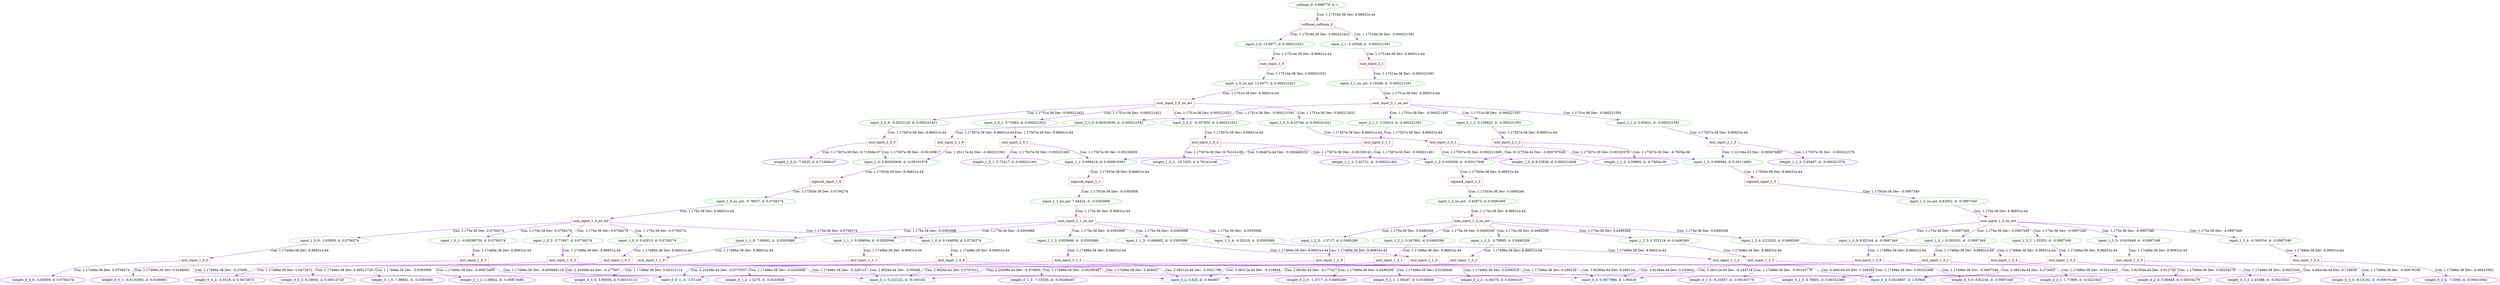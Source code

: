 digraph G {
0 [label="softmax_0: 0.999778, d: 1", shape=oval, color=limegreen];
1 [label="softmax_softmax_0", shape=box, color=tomato];
2 [label="input_2_0: 13.6077, d: 0.000221621", shape=oval, color=limegreen];
3 [label="sum_input_2_0", shape=box, color=tomato];
4 [label="input_2_0_no_act: 13.6077, d: 0.000221621", shape=oval, color=limegreen];
5 [label="sum_input_2_0_no_act", shape=box, color=tomato];
6 [label="input_2_0_0: -0.0232125, d: 0.000221621", shape=oval, color=limegreen];
7 [label="mul_input_2_0_0", shape=box, color=tomato];
8 [label="weight_1_0_0: -7.6625, d: 6.71369e-07", shape=oval, color=darkviolet];
9 [label="input_1_0: 0.00302936, d: -0.00191976", shape=oval, color=limegreen];
10 [label="sigmoid_input_1_0", shape=box, color=tomato];
11 [label="input_1_0_no_act: -5.79637, d: 0.0756274", shape=oval, color=limegreen];
12 [label="sum_input_1_0_no_act", shape=box, color=tomato];
13 [label="input_1_0_0: -3.65859, d: 0.0756274", shape=oval, color=limegreen];
14 [label="mul_input_1_0_0", shape=box, color=tomato];
15 [label="weight_0_0_0: -3.65859, d: 0.0756274", shape=oval, color=darkviolet];
16 [label="input_0_0: 1, d: -1.51149", shape=oval, color=dodgerblue];
17 [label="input_1_0_1: -0.00289759, d: 0.0756274", shape=oval, color=limegreen];
18 [label="mul_input_1_0_1", shape=box, color=tomato];
19 [label="weight_0_0_1: -0.0130392, d: 0.0168061", shape=oval, color=darkviolet];
20 [label="input_0_1: 0.222222, d: -0.156192", shape=oval, color=dodgerblue];
21 [label="input_1_0_2: -2.71987, d: 0.0756274", shape=oval, color=limegreen];
22 [label="mul_input_1_0_2", shape=box, color=tomato];
23 [label="weight_0_0_2: -4.3518, d: 0.0472672", shape=oval, color=darkviolet];
24 [label="input_0_2: 0.625, d: -0.844857", shape=oval, color=dodgerblue];
25 [label="input_1_0_3: 0.42013, d: 0.0756274", shape=oval, color=limegreen];
26 [label="mul_input_1_0_3", shape=box, color=tomato];
27 [label="weight_0_0_3: 6.19692, d: 0.00512728", shape=oval, color=darkviolet];
28 [label="input_0_3: 0.0677966, d: 1.90418", shape=oval, color=dodgerblue];
29 [label="input_1_0_4: 0.164858, d: 0.0756274", shape=oval, color=limegreen];
30 [label="mul_input_1_0_4", shape=box, color=tomato];
31 [label="weight_0_0_4: 3.95658, d: 0.00315114", shape=oval, color=darkviolet];
32 [label="input_0_4: 0.0416667, d: 1.53946", shape=oval, color=dodgerblue];
33 [label="input_2_0_1: 5.72083, d: 0.000221621", shape=oval, color=limegreen];
34 [label="mul_input_2_0_1", shape=box, color=tomato];
35 [label="weight_1_0_1: 5.72417, d: 0.000221491", shape=oval, color=darkviolet];
36 [label="input_1_1: 0.999416, d: 0.000819363", shape=oval, color=limegreen];
37 [label="sigmoid_input_1_1", shape=box, color=tomato];
38 [label="input_1_1_no_act: 7.44424, d: -0.0393068", shape=oval, color=limegreen];
39 [label="sum_input_1_1_no_act", shape=box, color=tomato];
40 [label="input_1_1_0: 7.06842, d: -0.0393068", shape=oval, color=limegreen];
41 [label="mul_input_1_1_0", shape=box, color=tomato];
42 [label="weight_0_1_0: 7.06842, d: -0.0393068", shape=oval, color=darkviolet];
43 [label="input_1_1_1: 0.308004, d: -0.0393068", shape=oval, color=limegreen];
44 [label="mul_input_1_1_1", shape=box, color=tomato];
45 [label="weight_0_1_1: 1.38602, d: -0.00873485", shape=oval, color=darkviolet];
46 [label="input_1_1_2: 0.829689, d: -0.0393068", shape=oval, color=limegreen];
47 [label="mul_input_1_1_2", shape=box, color=tomato];
48 [label="weight_0_1_2: 1.3275, d: -0.0245668", shape=oval, color=darkviolet];
49 [label="input_1_1_3: -0.498682, d: -0.0393068", shape=oval, color=limegreen];
50 [label="mul_input_1_1_3", shape=box, color=tomato];
51 [label="weight_0_1_3: -7.35556, d: -0.00266487", shape=oval, color=darkviolet];
52 [label="input_1_1_4: -0.26319, d: -0.0393068", shape=oval, color=limegreen];
53 [label="mul_input_1_1_4", shape=box, color=tomato];
54 [label="weight_0_1_4: -6.31657, d: -0.00163778", shape=oval, color=darkviolet];
55 [label="input_2_0_2: -0.327835, d: 0.000221621", shape=oval, color=limegreen];
56 [label="mul_input_2_0_2", shape=box, color=tomato];
57 [label="weight_1_0_2: -10.7455, d: 6.76141e-06", shape=oval, color=darkviolet];
58 [label="input_1_2: 0.030509, d: -0.00317908", shape=oval, color=limegreen];
59 [label="sigmoid_input_1_2", shape=box, color=tomato];
60 [label="input_1_2_no_act: -3.45875, d: 0.0490269", shape=oval, color=limegreen];
61 [label="sum_input_1_2_no_act", shape=box, color=tomato];
62 [label="input_1_2_0: -1.5717, d: 0.0490269", shape=oval, color=limegreen];
63 [label="mul_input_1_2_0", shape=box, color=tomato];
64 [label="weight_0_2_0: -1.5717, d: 0.0490269", shape=oval, color=darkviolet];
65 [label="input_1_2_1: 0.347661, d: 0.0490269", shape=oval, color=limegreen];
66 [label="mul_input_1_2_1", shape=box, color=tomato];
67 [label="weight_0_2_1: 1.56447, d: 0.0108949", shape=oval, color=darkviolet];
68 [label="input_1_2_2: -2.78985, d: 0.0490269", shape=oval, color=limegreen];
69 [label="mul_input_1_2_2", shape=box, color=tomato];
70 [label="weight_0_2_2: -4.46375, d: 0.0306418", shape=oval, color=darkviolet];
71 [label="input_1_2_3: 0.323119, d: 0.0490269", shape=oval, color=limegreen];
72 [label="mul_input_1_2_3", shape=box, color=tomato];
73 [label="weight_0_2_3: 4.76601, d: 0.00332386", shape=oval, color=darkviolet];
74 [label="input_1_2_4: 0.23202, d: 0.0490269", shape=oval, color=limegreen];
75 [label="mul_input_1_2_4", shape=box, color=tomato];
76 [label="weight_0_2_4: 5.56848, d: 0.00204279", shape=oval, color=darkviolet];
77 [label="input_2_0_3: 8.23794, d: 0.000221621", shape=oval, color=limegreen];
78 [label="mul_input_2_0_3", shape=box, color=tomato];
79 [label="weight_1_0_3: 8.23838, d: 0.000221609", shape=oval, color=darkviolet];
80 [label="input_1_3: 0.999946, d: 0.00114891", shape=oval, color=limegreen];
81 [label="sigmoid_input_1_3", shape=box, color=tomato];
82 [label="input_1_3_no_act: 9.83052, d: -0.0997349", shape=oval, color=limegreen];
83 [label="sum_input_1_3_no_act", shape=box, color=tomato];
84 [label="input_1_3_0: 8.82244, d: -0.0997349", shape=oval, color=limegreen];
85 [label="mul_input_1_3_0", shape=box, color=tomato];
86 [label="weight_0_3_0: 8.82244, d: -0.0997349", shape=oval, color=darkviolet];
87 [label="input_1_3_1: 0.395331, d: -0.0997349", shape=oval, color=limegreen];
88 [label="mul_input_1_3_1", shape=box, color=tomato];
89 [label="weight_0_3_1: 1.77899, d: -0.0221633", shape=oval, color=darkviolet];
90 [label="input_1_3_2: 1.53355, d: -0.0997349", shape=oval, color=limegreen];
91 [label="mul_input_1_3_2", shape=box, color=tomato];
92 [label="weight_0_3_2: 2.45368, d: -0.0623343", shape=oval, color=darkviolet];
93 [label="input_1_3_3: -0.620448, d: -0.0997349", shape=oval, color=limegreen];
94 [label="mul_input_1_3_3", shape=box, color=tomato];
95 [label="weight_0_3_3: -9.15162, d: -0.00676169", shape=oval, color=darkviolet];
96 [label="input_1_3_4: -0.300354, d: -0.0997349", shape=oval, color=limegreen];
97 [label="mul_input_1_3_4", shape=box, color=tomato];
98 [label="weight_0_3_4: -7.2085, d: -0.00415562", shape=oval, color=darkviolet];
99 [label="input_2_1: 5.19348, d: -0.000221591", shape=oval, color=limegreen];
100 [label="sum_input_2_1", shape=box, color=tomato];
101 [label="input_2_1_no_act: 5.19348, d: -0.000221591", shape=oval, color=limegreen];
102 [label="sum_input_2_1_no_act", shape=box, color=tomato];
103 [label="input_2_1_0: 0.00302936, d: -0.000221591", shape=oval, color=limegreen];
104 [label="mul_input_2_1_0", shape=box, color=tomato];
105 [label="input_2_1_1: 2.02612, d: -0.000221591", shape=oval, color=limegreen];
106 [label="mul_input_2_1_1", shape=box, color=tomato];
107 [label="weight_1_1_1: 2.02731, d: -0.000221461", shape=oval, color=darkviolet];
108 [label="input_2_1_2: 0.109822, d: -0.000221591", shape=oval, color=limegreen];
109 [label="mul_input_2_1_2", shape=box, color=tomato];
110 [label="weight_1_1_2: 3.59965, d: -6.7605e-06", shape=oval, color=darkviolet];
111 [label="input_2_1_3: 3.05451, d: -0.000221591", shape=oval, color=limegreen];
112 [label="mul_input_2_1_3", shape=box, color=tomato];
113 [label="weight_1_1_3: 3.05467, d: -0.000221579", shape=oval, color=darkviolet];
0->1  [color=purple]
 [label="Con: 1.17518e-38 Dev: 8.96831e-44"];
1->2  [color=purple]
 [label="Con: 1.17518e-38 Dev: 0.000221621"];
2->3  [color=purple]
 [label="Con: 1.17514e-38 Dev: 8.96831e-44"];
3->4  [color=purple]
 [label="Con: 1.17514e-38 Dev: 0.000221621"];
4->5  [color=purple]
 [label="Con: 1.1751e-38 Dev: 8.96831e-44"];
5->6  [color=purple]
 [label="Con: 1.1751e-38 Dev: 0.000221621"];
6->7  [color=purple]
 [label="Con: 1.17507e-38 Dev: 8.96831e-44"];
7->8  [color=purple]
 [label="Con: 1.17507e-38 Dev: 6.71369e-07"];
7->9  [color=purple]
 [label="Con: 1.17507e-38 Dev: -0.00169817"];
9->10  [color=purple]
 [label="Con: 1.17503e-38 Dev: 8.96831e-44"];
10->11  [color=purple]
 [label="Con: 1.17503e-38 Dev: 0.0756274"];
11->12  [color=purple]
 [label="Con: 1.175e-38 Dev: 8.96831e-44"];
12->13  [color=purple]
 [label="Con: 1.175e-38 Dev: 0.0756274"];
13->14  [color=purple]
 [label="Con: 1.17496e-38 Dev: 8.96831e-44"];
14->15  [color=purple]
 [label="Con: 1.17496e-38 Dev: 0.0756274"];
14->16  [color=purple]
 [label="Con: 1.17496e-38 Dev: -0.27669"];
12->17  [color=purple]
 [label="Con: 1.175e-38 Dev: 0.0756274"];
17->18  [color=purple]
 [label="Con: 1.17496e-38 Dev: 8.96831e-44"];
18->19  [color=purple]
 [label="Con: 1.17496e-38 Dev: 0.0168061"];
18->20  [color=purple]
 [label="Con: 1.17496e-38 Dev: -0.000986118"];
12->21  [color=purple]
 [label="Con: 1.175e-38 Dev: 0.0756274"];
21->22  [color=purple]
 [label="Con: 1.17496e-38 Dev: 8.96831e-44"];
22->23  [color=purple]
 [label="Con: 1.17496e-38 Dev: 0.0472672"];
22->24  [color=purple]
 [label="Con: 1.17496e-38 Dev: -0.329115"];
12->25  [color=purple]
 [label="Con: 1.175e-38 Dev: 0.0756274"];
25->26  [color=purple]
 [label="Con: 1.17496e-38 Dev: 8.96831e-44"];
26->27  [color=purple]
 [label="Con: 1.17496e-38 Dev: 0.00512728"];
26->28  [color=purple]
 [label="Con: 1.17496e-38 Dev: 0.468657"];
12->29  [color=purple]
 [label="Con: 1.175e-38 Dev: 0.0756274"];
29->30  [color=purple]
 [label="Con: 1.17496e-38 Dev: 8.96831e-44"];
30->31  [color=purple]
 [label="Con: 1.17496e-38 Dev: 0.00315114"];
30->32  [color=purple]
 [label="Con: 1.17496e-38 Dev: 0.299226"];
5->33  [color=purple]
 [label="Con: 1.1751e-38 Dev: 0.000221621"];
33->34  [color=purple]
 [label="Con: 1.17507e-38 Dev: 8.96831e-44"];
34->35  [color=purple]
 [label="Con: 1.17507e-38 Dev: 0.000221491"];
34->36  [color=purple]
 [label="Con: 1.17507e-38 Dev: 0.00126859"];
36->37  [color=purple]
 [label="Con: 1.17503e-38 Dev: 8.96831e-44"];
37->38  [color=purple]
 [label="Con: 1.17503e-38 Dev: -0.0393068"];
38->39  [color=purple]
 [label="Con: 1.175e-38 Dev: 8.96831e-44"];
39->40  [color=purple]
 [label="Con: 1.175e-38 Dev: -0.0393068"];
40->41  [color=purple]
 [label="Con: 1.17496e-38 Dev: 8.96831e-44"];
41->42  [color=purple]
 [label="Con: 1.17496e-38 Dev: -0.0393068"];
41->16  [color=purple]
 [label="Con: 2.24208e-44 Dev: -0.277837"];
39->43  [color=purple]
 [label="Con: 1.175e-38 Dev: -0.0393068"];
43->44  [color=purple]
 [label="Con: 1.17496e-38 Dev: 8.96831e-44"];
44->45  [color=purple]
 [label="Con: 1.17496e-38 Dev: -0.00873485"];
44->20  [color=purple]
 [label="Con: 2.8026e-44 Dev: -0.05448"];
39->46  [color=purple]
 [label="Con: 1.175e-38 Dev: -0.0393068"];
46->47  [color=purple]
 [label="Con: 1.17496e-38 Dev: 8.96831e-44"];
47->48  [color=purple]
 [label="Con: 1.17496e-38 Dev: -0.0245668"];
47->24  [color=purple]
 [label="Con: 3.36312e-44 Dev: -0.0521799"];
39->49  [color=purple]
 [label="Con: 1.175e-38 Dev: -0.0393068"];
49->50  [color=purple]
 [label="Con: 1.17496e-38 Dev: 8.96831e-44"];
50->51  [color=purple]
 [label="Con: 1.17496e-38 Dev: -0.00266487"];
50->28  [color=purple]
 [label="Con: 3.92364e-44 Dev: 0.289124"];
39->52  [color=purple]
 [label="Con: 1.175e-38 Dev: -0.0393068"];
52->53  [color=purple]
 [label="Con: 1.17496e-38 Dev: 8.96831e-44"];
53->54  [color=purple]
 [label="Con: 1.17496e-38 Dev: -0.00163778"];
53->32  [color=purple]
 [label="Con: 4.48416e-44 Dev: 0.248284"];
5->55  [color=purple]
 [label="Con: 1.1751e-38 Dev: 0.000221621"];
55->56  [color=purple]
 [label="Con: 1.17507e-38 Dev: 8.96831e-44"];
56->57  [color=purple]
 [label="Con: 1.17507e-38 Dev: 6.76141e-06"];
56->58  [color=purple]
 [label="Con: 1.17507e-38 Dev: -0.00238143"];
58->59  [color=purple]
 [label="Con: 1.17503e-38 Dev: 8.96831e-44"];
59->60  [color=purple]
 [label="Con: 1.17503e-38 Dev: 0.0490269"];
60->61  [color=purple]
 [label="Con: 1.175e-38 Dev: 8.96831e-44"];
61->62  [color=purple]
 [label="Con: 1.175e-38 Dev: 0.0490269"];
62->63  [color=purple]
 [label="Con: 1.17496e-38 Dev: 8.96831e-44"];
63->64  [color=purple]
 [label="Con: 1.17496e-38 Dev: 0.0490269"];
63->16  [color=purple]
 [label="Con: 2.24208e-44 Dev: -0.0770557"];
61->65  [color=purple]
 [label="Con: 1.175e-38 Dev: 0.0490269"];
65->66  [color=purple]
 [label="Con: 1.17496e-38 Dev: 8.96831e-44"];
66->67  [color=purple]
 [label="Con: 1.17496e-38 Dev: 0.0108949"];
66->20  [color=purple]
 [label="Con: 2.8026e-44 Dev: 0.0767012"];
61->68  [color=purple]
 [label="Con: 1.175e-38 Dev: 0.0490269"];
68->69  [color=purple]
 [label="Con: 1.17496e-38 Dev: 8.96831e-44"];
69->70  [color=purple]
 [label="Con: 1.17496e-38 Dev: 0.0306418"];
69->24  [color=purple]
 [label="Con: 3.36312e-44 Dev: -0.218844"];
61->71  [color=purple]
 [label="Con: 1.175e-38 Dev: 0.0490269"];
71->72  [color=purple]
 [label="Con: 1.17496e-38 Dev: 8.96831e-44"];
72->73  [color=purple]
 [label="Con: 1.17496e-38 Dev: 0.00332386"];
72->28  [color=purple]
 [label="Con: 3.92364e-44 Dev: 0.233662"];
61->74  [color=purple]
 [label="Con: 1.175e-38 Dev: 0.0490269"];
74->75  [color=purple]
 [label="Con: 1.17496e-38 Dev: 8.96831e-44"];
75->76  [color=purple]
 [label="Con: 1.17496e-38 Dev: 0.00204279"];
75->32  [color=purple]
 [label="Con: 4.48416e-44 Dev: 0.273005"];
5->77  [color=purple]
 [label="Con: 1.1751e-38 Dev: 0.000221621"];
77->78  [color=purple]
 [label="Con: 1.17507e-38 Dev: 8.96831e-44"];
78->79  [color=purple]
 [label="Con: 1.17507e-38 Dev: 0.000221609"];
78->80  [color=purple]
 [label="Con: 1.17507e-38 Dev: 0.00182579"];
80->81  [color=purple]
 [label="Con: 1.17503e-38 Dev: 8.96831e-44"];
81->82  [color=purple]
 [label="Con: 1.17503e-38 Dev: -0.0997349"];
82->83  [color=purple]
 [label="Con: 1.175e-38 Dev: 8.96831e-44"];
83->84  [color=purple]
 [label="Con: 1.175e-38 Dev: -0.0997349"];
84->85  [color=purple]
 [label="Con: 1.17496e-38 Dev: 8.96831e-44"];
85->86  [color=purple]
 [label="Con: 1.17496e-38 Dev: -0.0997349"];
85->16  [color=purple]
 [label="Con: 2.24208e-44 Dev: -0.879905"];
83->87  [color=purple]
 [label="Con: 1.175e-38 Dev: -0.0997349"];
87->88  [color=purple]
 [label="Con: 1.17496e-38 Dev: 8.96831e-44"];
88->89  [color=purple]
 [label="Con: 1.17496e-38 Dev: -0.0221633"];
88->20  [color=purple]
 [label="Con: 2.8026e-44 Dev: -0.177427"];
83->90  [color=purple]
 [label="Con: 1.175e-38 Dev: -0.0997349"];
90->91  [color=purple]
 [label="Con: 1.17496e-38 Dev: 8.96831e-44"];
91->92  [color=purple]
 [label="Con: 1.17496e-38 Dev: -0.0623343"];
91->24  [color=purple]
 [label="Con: 3.36312e-44 Dev: -0.244718"];
83->93  [color=purple]
 [label="Con: 1.175e-38 Dev: -0.0997349"];
93->94  [color=purple]
 [label="Con: 1.17496e-38 Dev: 8.96831e-44"];
94->95  [color=purple]
 [label="Con: 1.17496e-38 Dev: -0.00676169"];
94->28  [color=purple]
 [label="Con: 3.92364e-44 Dev: 0.912736"];
83->96  [color=purple]
 [label="Con: 1.175e-38 Dev: -0.0997349"];
96->97  [color=purple]
 [label="Con: 1.17496e-38 Dev: 8.96831e-44"];
97->98  [color=purple]
 [label="Con: 1.17496e-38 Dev: -0.00415562"];
97->32  [color=purple]
 [label="Con: 4.48416e-44 Dev: 0.718939"];
1->99  [color=purple]
 [label="Con: 1.17518e-38 Dev: -0.000221591"];
99->100  [color=purple]
 [label="Con: 1.17514e-38 Dev: 8.96831e-44"];
100->101  [color=purple]
 [label="Con: 1.17514e-38 Dev: -0.000221591"];
101->102  [color=purple]
 [label="Con: 1.1751e-38 Dev: 8.96831e-44"];
102->103  [color=purple]
 [label="Con: 1.1751e-38 Dev: -0.000221591"];
103->104  [color=purple]
 [label="Con: 1.17507e-38 Dev: 8.96831e-44"];
104->9  [color=purple]
 [label="Con: 1.26117e-44 Dev: -0.000221591"];
102->105  [color=purple]
 [label="Con: 1.1751e-38 Dev: -0.000221591"];
105->106  [color=purple]
 [label="Con: 1.17507e-38 Dev: 8.96831e-44"];
106->107  [color=purple]
 [label="Con: 1.17507e-38 Dev: -0.000221461"];
106->36  [color=purple]
 [label="Con: 5.04467e-44 Dev: -0.000449232"];
102->108  [color=purple]
 [label="Con: 1.1751e-38 Dev: -0.000221591"];
108->109  [color=purple]
 [label="Con: 1.17507e-38 Dev: 8.96831e-44"];
109->110  [color=purple]
 [label="Con: 1.17507e-38 Dev: -6.7605e-06"];
109->58  [color=purple]
 [label="Con: 8.12753e-44 Dev: -0.000797648"];
102->111  [color=purple]
 [label="Con: 1.1751e-38 Dev: -0.000221591"];
111->112  [color=purple]
 [label="Con: 1.17507e-38 Dev: 8.96831e-44"];
112->113  [color=purple]
 [label="Con: 1.17507e-38 Dev: -0.000221579"];
112->80  [color=purple]
 [label="Con: 1.12104e-43 Dev: -0.000676887"];
}
